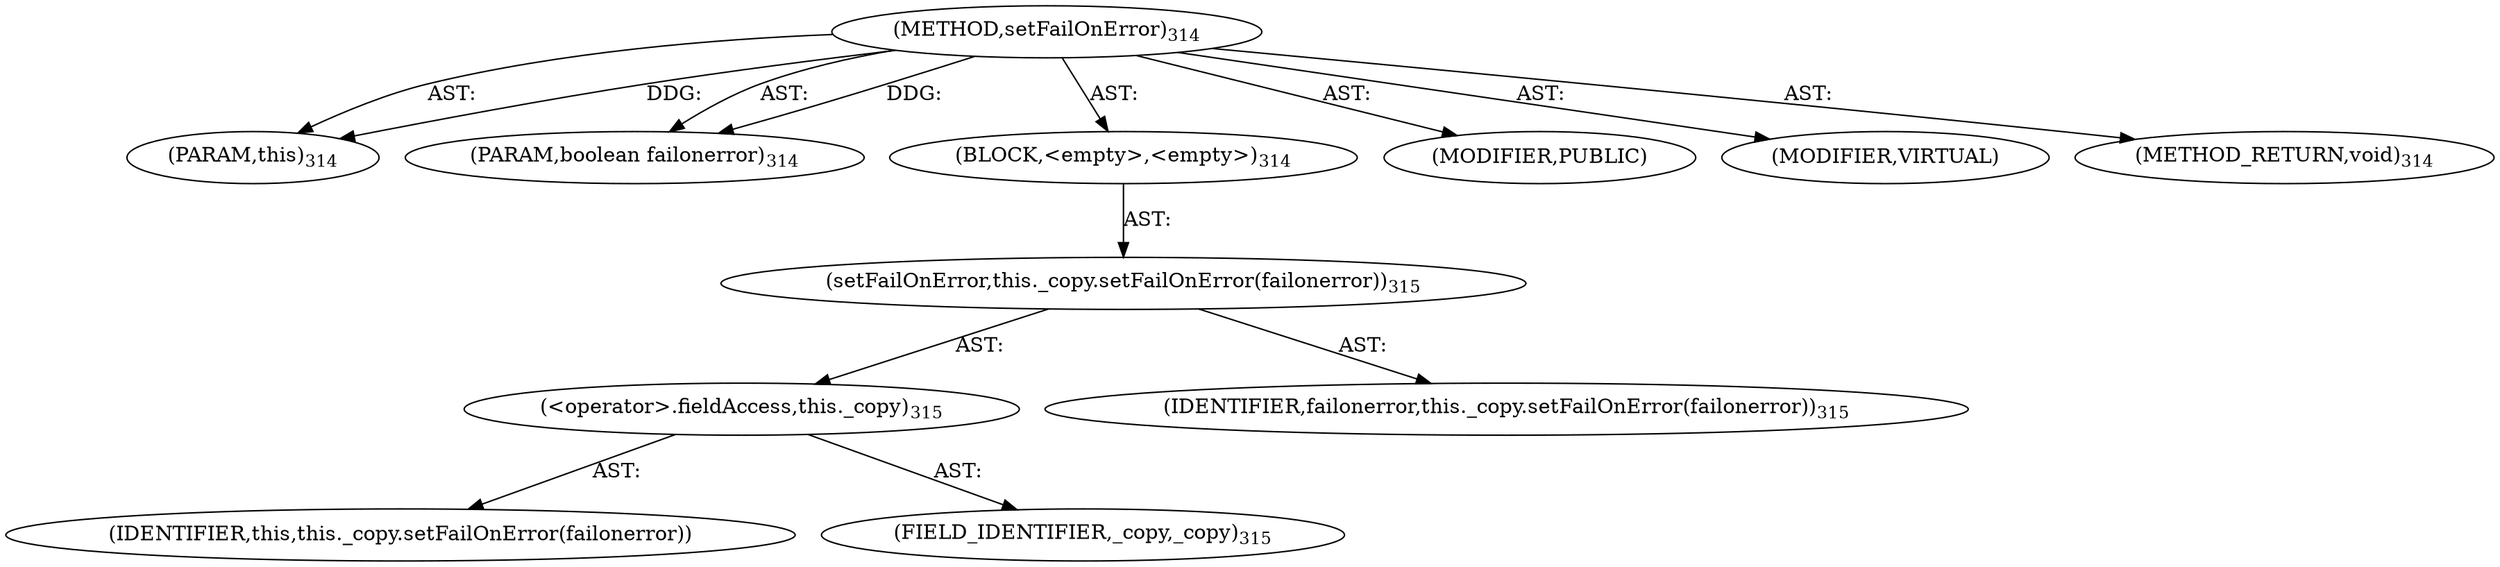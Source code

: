 digraph "setFailOnError" {  
"111669149706" [label = <(METHOD,setFailOnError)<SUB>314</SUB>> ]
"115964117015" [label = <(PARAM,this)<SUB>314</SUB>> ]
"115964117016" [label = <(PARAM,boolean failonerror)<SUB>314</SUB>> ]
"25769803802" [label = <(BLOCK,&lt;empty&gt;,&lt;empty&gt;)<SUB>314</SUB>> ]
"30064771230" [label = <(setFailOnError,this._copy.setFailOnError(failonerror))<SUB>315</SUB>> ]
"30064771231" [label = <(&lt;operator&gt;.fieldAccess,this._copy)<SUB>315</SUB>> ]
"68719476875" [label = <(IDENTIFIER,this,this._copy.setFailOnError(failonerror))> ]
"55834574878" [label = <(FIELD_IDENTIFIER,_copy,_copy)<SUB>315</SUB>> ]
"68719476876" [label = <(IDENTIFIER,failonerror,this._copy.setFailOnError(failonerror))<SUB>315</SUB>> ]
"133143986197" [label = <(MODIFIER,PUBLIC)> ]
"133143986198" [label = <(MODIFIER,VIRTUAL)> ]
"128849018890" [label = <(METHOD_RETURN,void)<SUB>314</SUB>> ]
  "111669149706" -> "115964117015"  [ label = "AST: "] 
  "111669149706" -> "115964117016"  [ label = "AST: "] 
  "111669149706" -> "25769803802"  [ label = "AST: "] 
  "111669149706" -> "133143986197"  [ label = "AST: "] 
  "111669149706" -> "133143986198"  [ label = "AST: "] 
  "111669149706" -> "128849018890"  [ label = "AST: "] 
  "25769803802" -> "30064771230"  [ label = "AST: "] 
  "30064771230" -> "30064771231"  [ label = "AST: "] 
  "30064771230" -> "68719476876"  [ label = "AST: "] 
  "30064771231" -> "68719476875"  [ label = "AST: "] 
  "30064771231" -> "55834574878"  [ label = "AST: "] 
  "111669149706" -> "115964117015"  [ label = "DDG: "] 
  "111669149706" -> "115964117016"  [ label = "DDG: "] 
}
